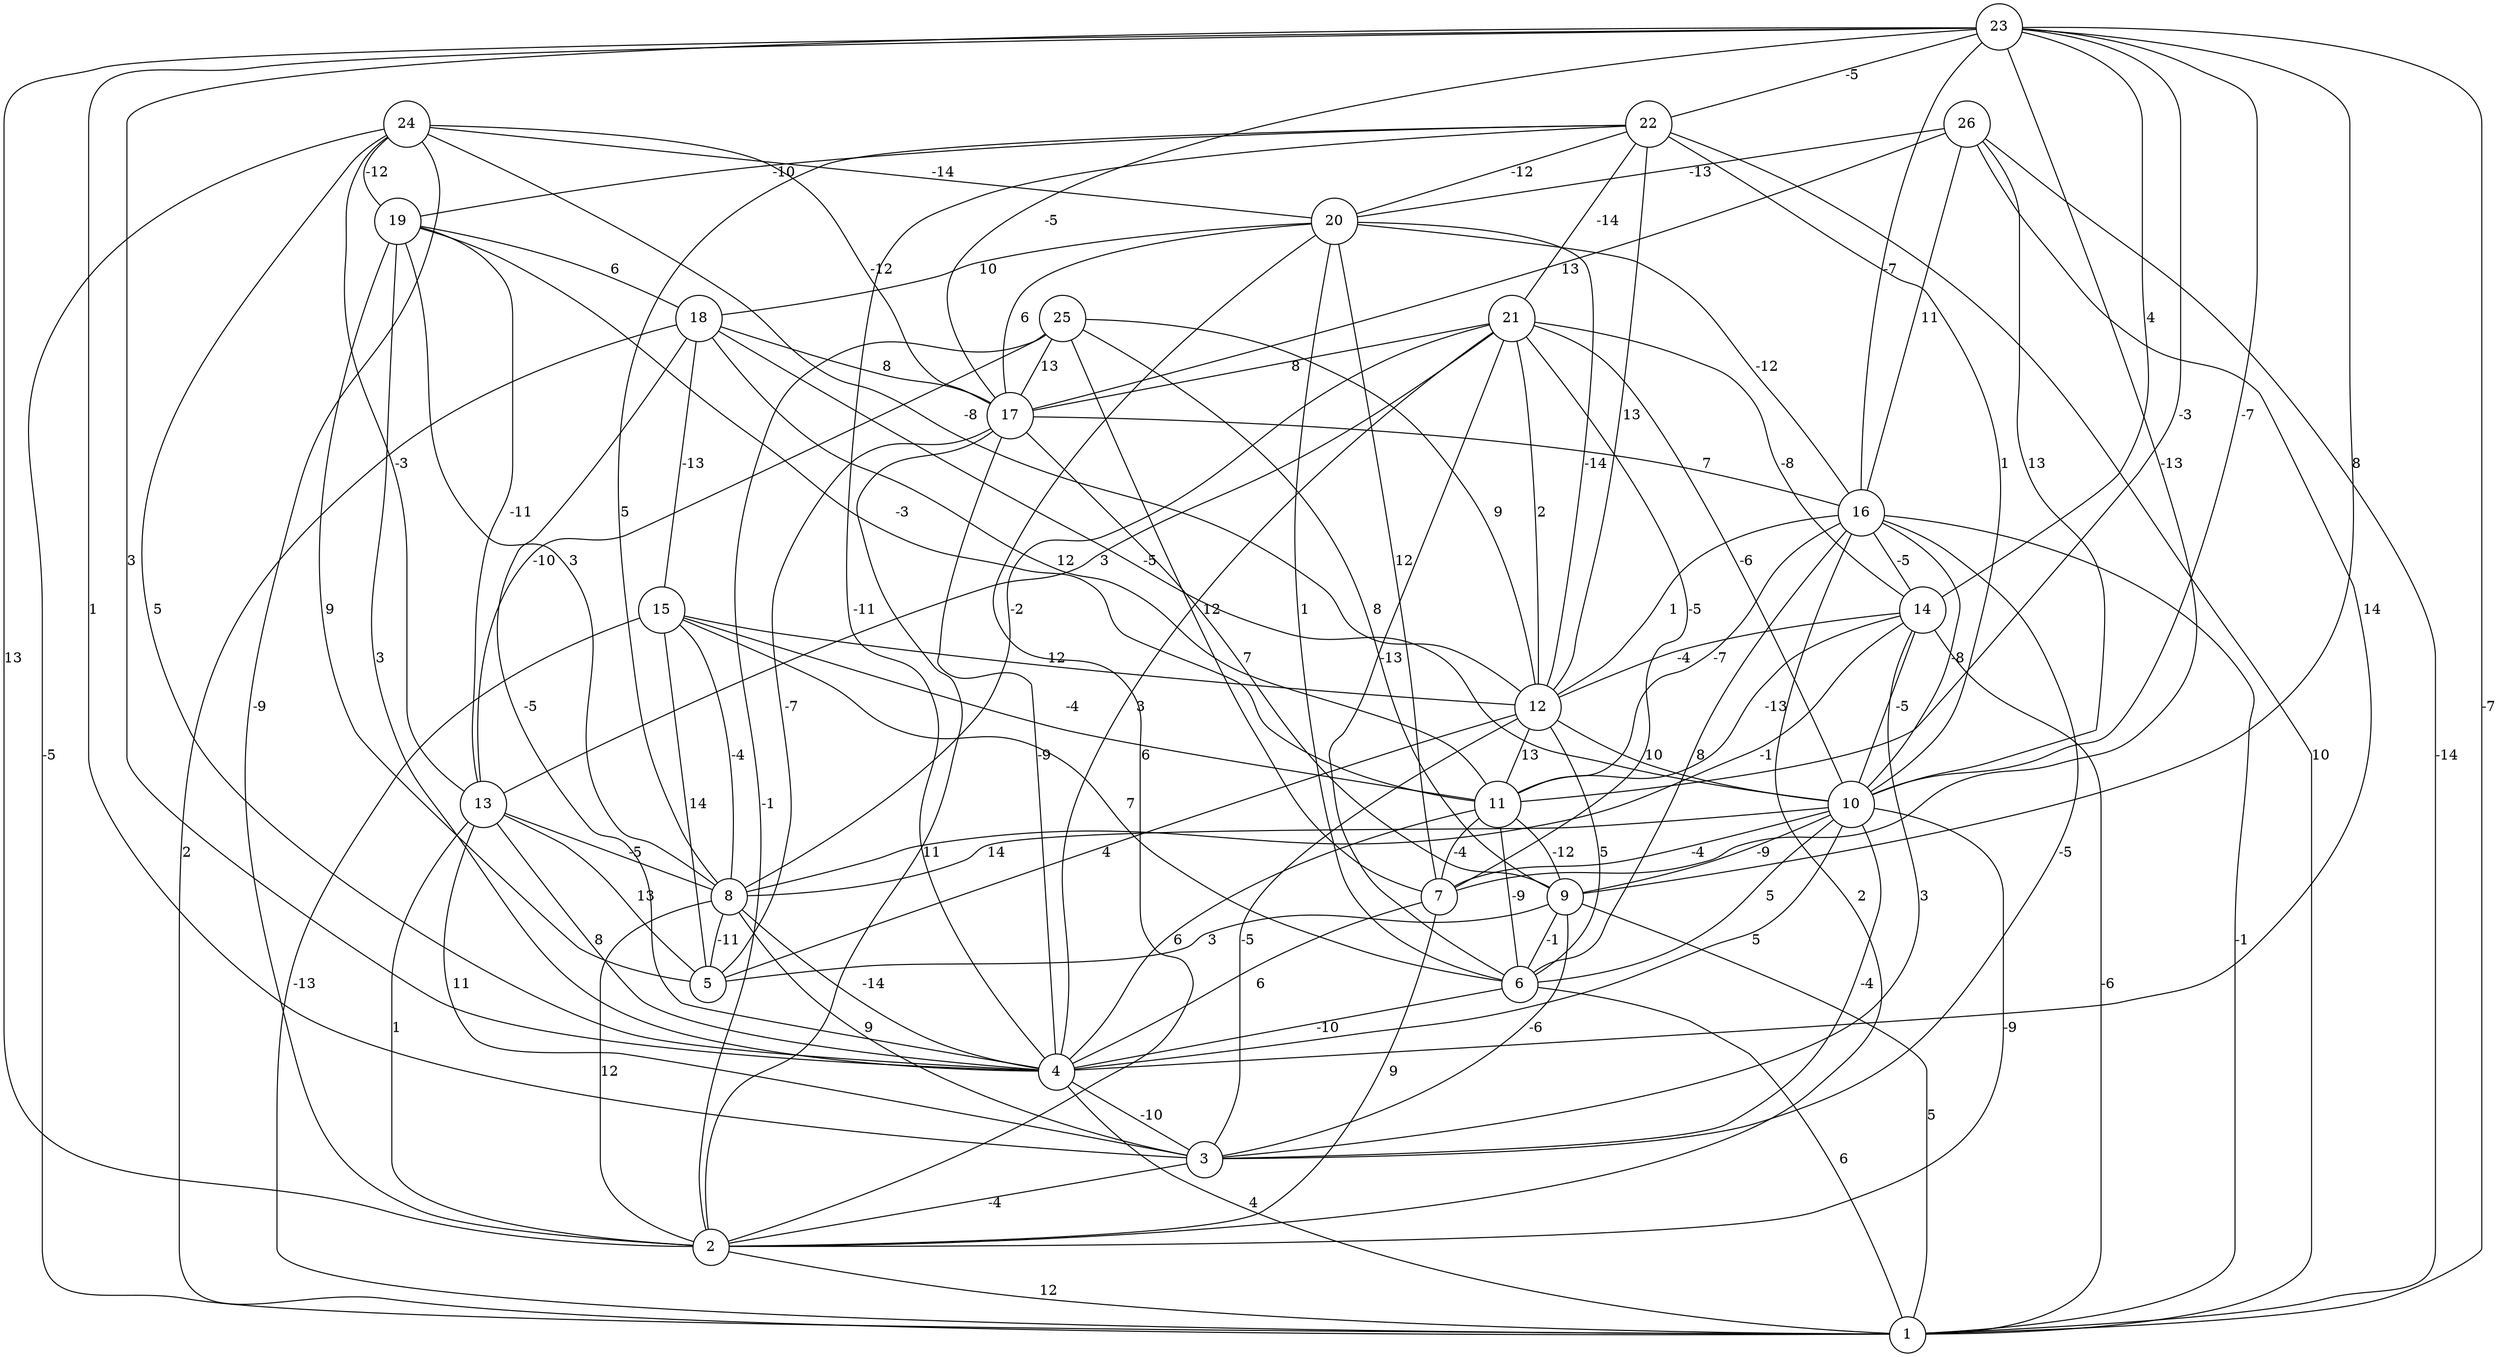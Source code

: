 graph { 
	 fontname="Helvetica,Arial,sans-serif" 
	 node [shape = circle]; 
	 26 -- 1 [label = "-14"];
	 26 -- 4 [label = "14"];
	 26 -- 10 [label = "13"];
	 26 -- 16 [label = "11"];
	 26 -- 17 [label = "13"];
	 26 -- 20 [label = "-13"];
	 25 -- 2 [label = "-1"];
	 25 -- 7 [label = "12"];
	 25 -- 9 [label = "8"];
	 25 -- 12 [label = "9"];
	 25 -- 13 [label = "-10"];
	 25 -- 17 [label = "13"];
	 24 -- 1 [label = "-5"];
	 24 -- 2 [label = "-9"];
	 24 -- 4 [label = "5"];
	 24 -- 12 [label = "-8"];
	 24 -- 13 [label = "-3"];
	 24 -- 17 [label = "-12"];
	 24 -- 19 [label = "-12"];
	 24 -- 20 [label = "-14"];
	 23 -- 1 [label = "-7"];
	 23 -- 2 [label = "13"];
	 23 -- 3 [label = "1"];
	 23 -- 4 [label = "3"];
	 23 -- 7 [label = "-13"];
	 23 -- 9 [label = "8"];
	 23 -- 10 [label = "-7"];
	 23 -- 11 [label = "-3"];
	 23 -- 14 [label = "4"];
	 23 -- 16 [label = "-7"];
	 23 -- 17 [label = "-5"];
	 23 -- 22 [label = "-5"];
	 22 -- 1 [label = "10"];
	 22 -- 4 [label = "-11"];
	 22 -- 8 [label = "5"];
	 22 -- 10 [label = "1"];
	 22 -- 12 [label = "13"];
	 22 -- 19 [label = "-10"];
	 22 -- 20 [label = "-12"];
	 22 -- 21 [label = "-14"];
	 21 -- 4 [label = "3"];
	 21 -- 6 [label = "-13"];
	 21 -- 7 [label = "-5"];
	 21 -- 8 [label = "-2"];
	 21 -- 10 [label = "-6"];
	 21 -- 12 [label = "2"];
	 21 -- 13 [label = "3"];
	 21 -- 14 [label = "-8"];
	 21 -- 17 [label = "8"];
	 20 -- 2 [label = "6"];
	 20 -- 6 [label = "1"];
	 20 -- 7 [label = "12"];
	 20 -- 12 [label = "-14"];
	 20 -- 16 [label = "-12"];
	 20 -- 17 [label = "6"];
	 20 -- 18 [label = "10"];
	 19 -- 4 [label = "3"];
	 19 -- 5 [label = "9"];
	 19 -- 8 [label = "3"];
	 19 -- 11 [label = "-3"];
	 19 -- 13 [label = "-11"];
	 19 -- 18 [label = "6"];
	 18 -- 1 [label = "2"];
	 18 -- 4 [label = "-5"];
	 18 -- 10 [label = "-5"];
	 18 -- 11 [label = "12"];
	 18 -- 15 [label = "-13"];
	 18 -- 17 [label = "8"];
	 17 -- 2 [label = "11"];
	 17 -- 4 [label = "-9"];
	 17 -- 5 [label = "-7"];
	 17 -- 9 [label = "7"];
	 17 -- 16 [label = "7"];
	 16 -- 1 [label = "-1"];
	 16 -- 2 [label = "2"];
	 16 -- 3 [label = "-5"];
	 16 -- 6 [label = "8"];
	 16 -- 10 [label = "-8"];
	 16 -- 11 [label = "-7"];
	 16 -- 12 [label = "1"];
	 16 -- 14 [label = "-5"];
	 15 -- 1 [label = "-13"];
	 15 -- 5 [label = "14"];
	 15 -- 6 [label = "7"];
	 15 -- 8 [label = "-4"];
	 15 -- 11 [label = "-4"];
	 15 -- 12 [label = "12"];
	 14 -- 1 [label = "-6"];
	 14 -- 3 [label = "3"];
	 14 -- 8 [label = "-1"];
	 14 -- 10 [label = "-5"];
	 14 -- 11 [label = "-13"];
	 14 -- 12 [label = "-4"];
	 13 -- 2 [label = "1"];
	 13 -- 3 [label = "11"];
	 13 -- 4 [label = "8"];
	 13 -- 5 [label = "13"];
	 13 -- 8 [label = "-5"];
	 12 -- 3 [label = "-5"];
	 12 -- 5 [label = "4"];
	 12 -- 6 [label = "5"];
	 12 -- 10 [label = "10"];
	 12 -- 11 [label = "13"];
	 11 -- 4 [label = "6"];
	 11 -- 6 [label = "-9"];
	 11 -- 7 [label = "-4"];
	 11 -- 9 [label = "-12"];
	 10 -- 2 [label = "-9"];
	 10 -- 3 [label = "-4"];
	 10 -- 4 [label = "5"];
	 10 -- 6 [label = "5"];
	 10 -- 7 [label = "-4"];
	 10 -- 8 [label = "14"];
	 10 -- 9 [label = "-9"];
	 9 -- 1 [label = "5"];
	 9 -- 3 [label = "-6"];
	 9 -- 5 [label = "3"];
	 9 -- 6 [label = "-1"];
	 8 -- 2 [label = "12"];
	 8 -- 3 [label = "9"];
	 8 -- 4 [label = "-14"];
	 8 -- 5 [label = "-11"];
	 7 -- 2 [label = "9"];
	 7 -- 4 [label = "6"];
	 6 -- 1 [label = "6"];
	 6 -- 4 [label = "-10"];
	 4 -- 1 [label = "4"];
	 4 -- 3 [label = "-10"];
	 3 -- 2 [label = "-4"];
	 2 -- 1 [label = "12"];
	 1;
	 2;
	 3;
	 4;
	 5;
	 6;
	 7;
	 8;
	 9;
	 10;
	 11;
	 12;
	 13;
	 14;
	 15;
	 16;
	 17;
	 18;
	 19;
	 20;
	 21;
	 22;
	 23;
	 24;
	 25;
	 26;
}
